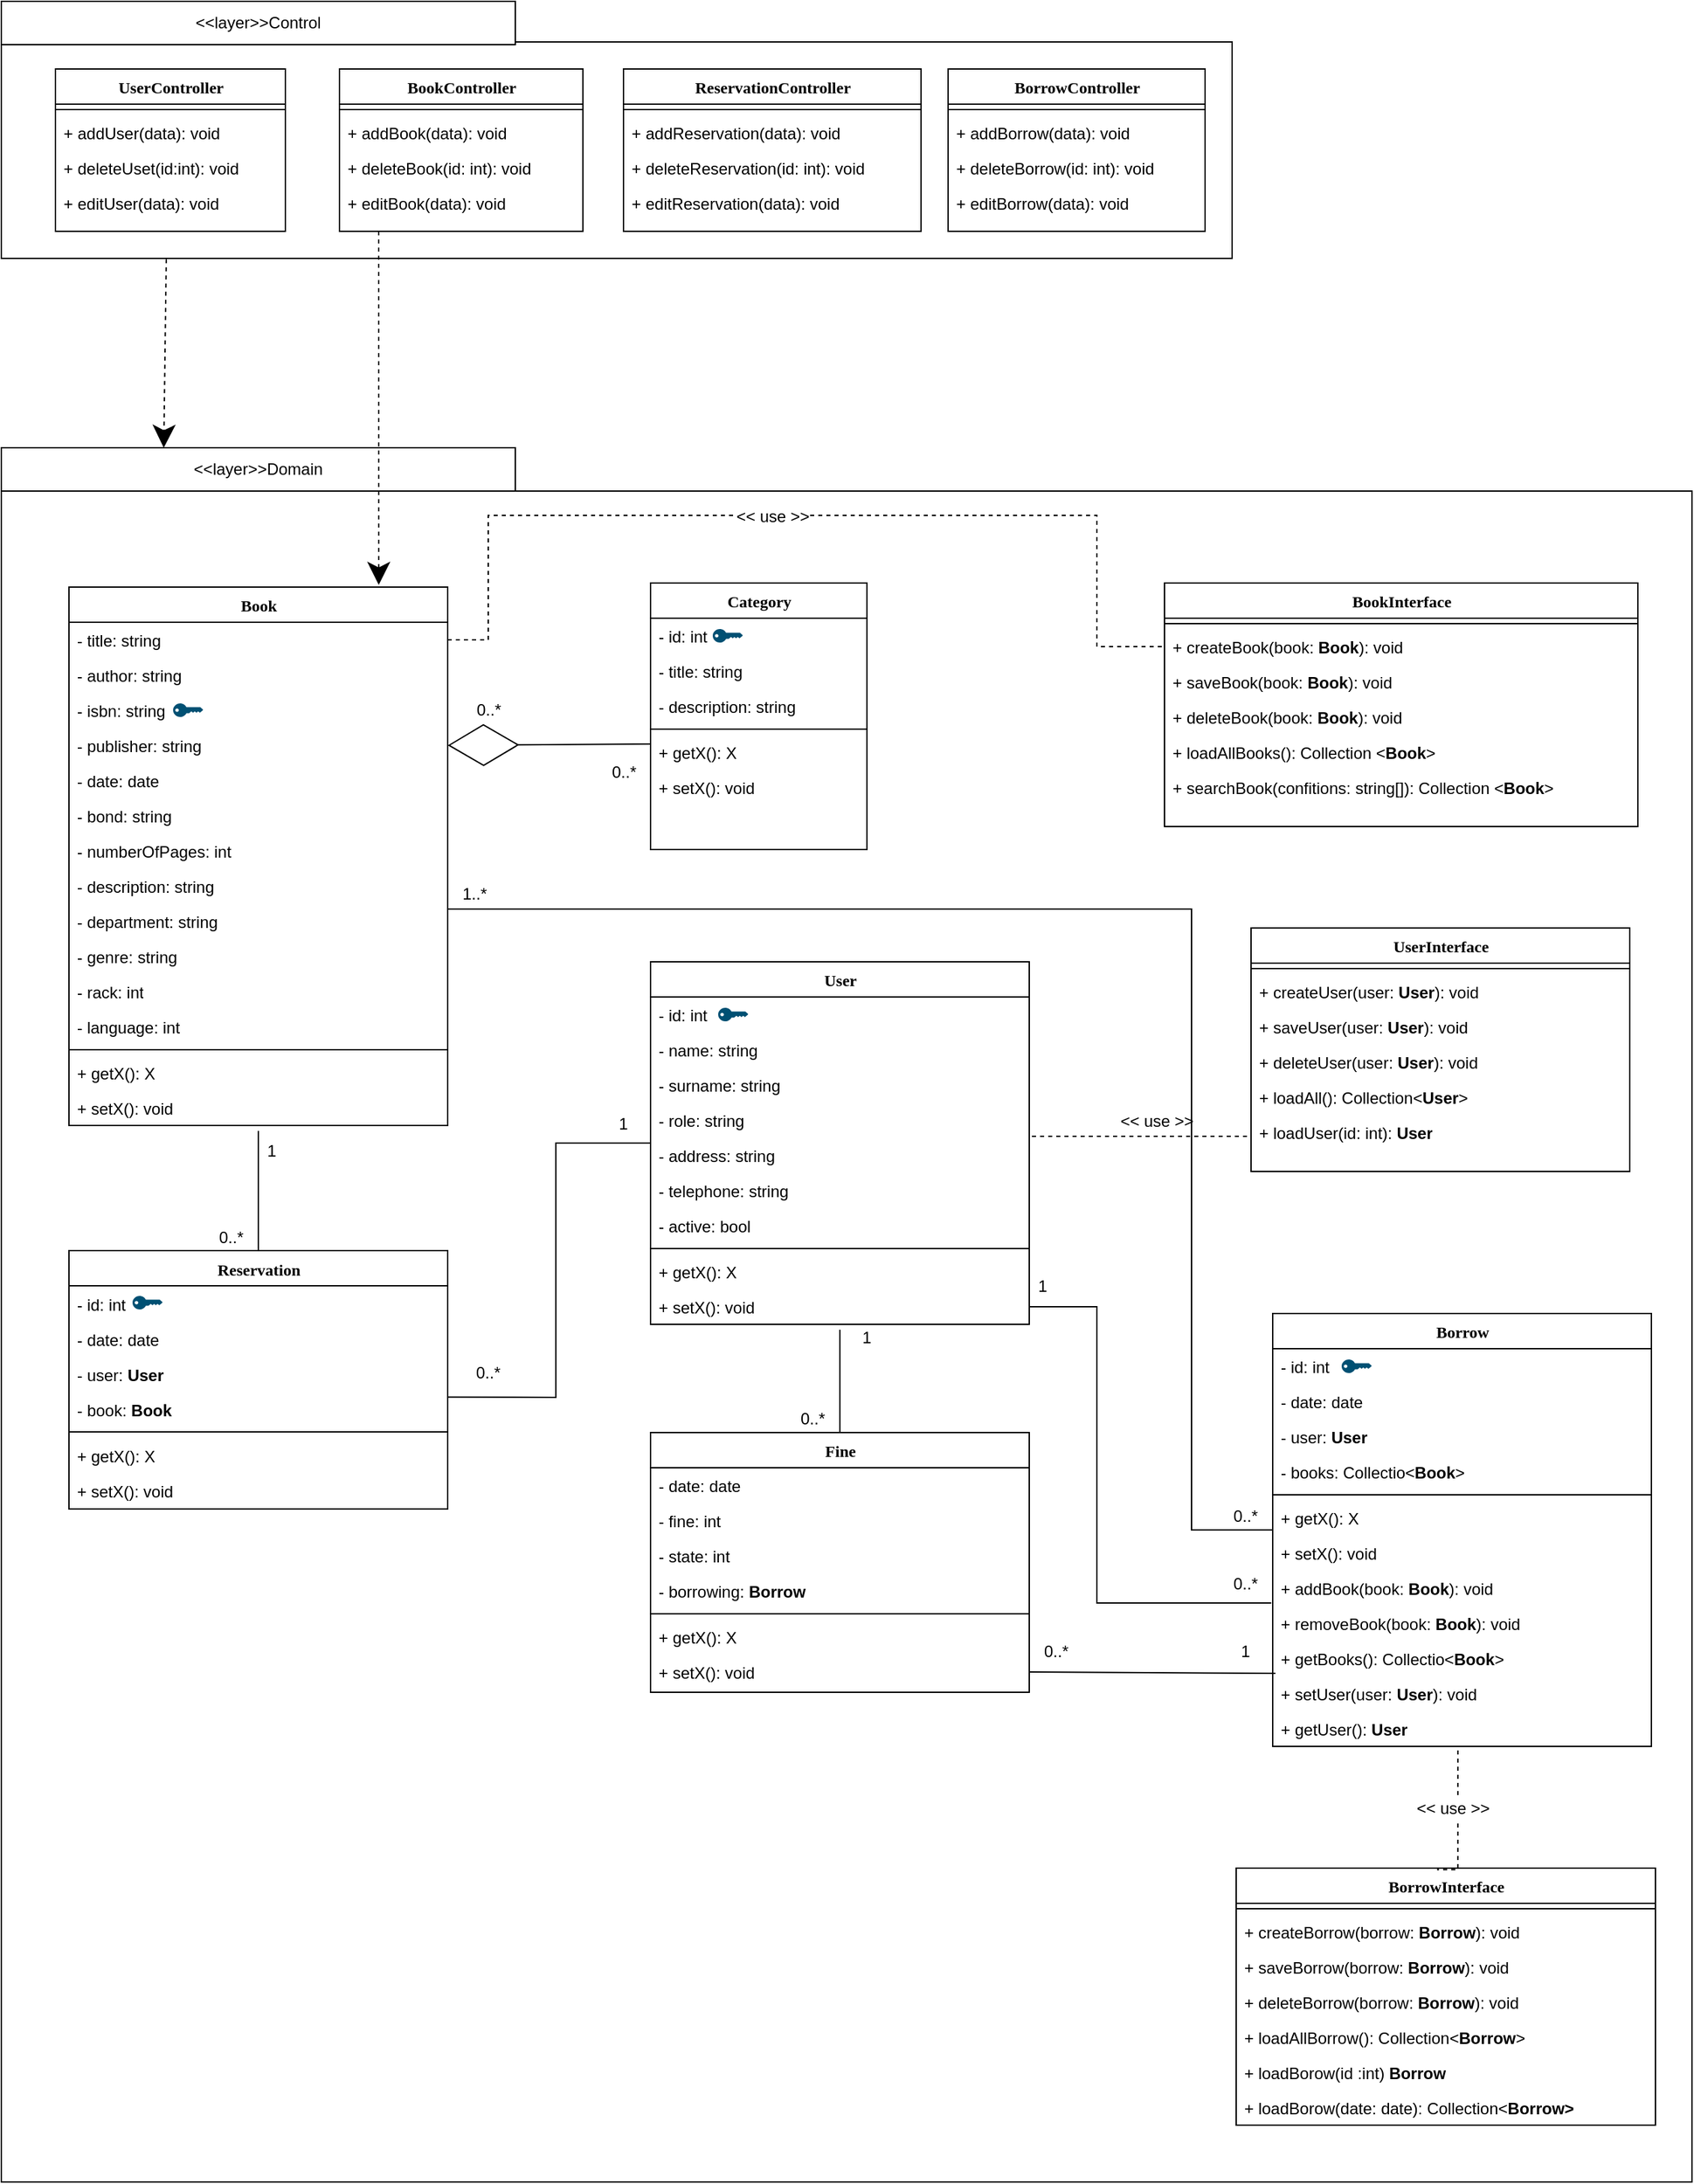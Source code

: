 <mxfile version="12.8.1" type="device"><diagram name="Page-1" id="9f46799a-70d6-7492-0946-bef42562c5a5"><mxGraphModel dx="2058" dy="1976" grid="1" gridSize="10" guides="1" tooltips="1" connect="1" arrows="0" fold="1" page="1" pageScale="1" pageWidth="1100" pageHeight="850" background="#ffffff" math="0" shadow="0"><root><mxCell id="0"/><mxCell id="1" parent="0"/><mxCell id="lK4ByHvCTEQCoTsNUrYw-185" value="" style="whiteSpace=wrap;html=1;aspect=fixed;" parent="1" vertex="1"><mxGeometry x="40" y="12" width="1250" height="1250" as="geometry"/></mxCell><mxCell id="lK4ByHvCTEQCoTsNUrYw-67" value="" style="edgeStyle=orthogonalEdgeStyle;rounded=0;orthogonalLoop=1;jettySize=auto;html=1;startArrow=none;startFill=0;startSize=25;sourcePerimeterSpacing=4;endArrow=none;endFill=0;endSize=50;strokeColor=#000000;strokeWidth=1;" parent="1" source="78961159f06e98e8-17" target="lK4ByHvCTEQCoTsNUrYw-48" edge="1"><mxGeometry relative="1" as="geometry"/></mxCell><mxCell id="lK4ByHvCTEQCoTsNUrYw-118" value="" style="edgeStyle=orthogonalEdgeStyle;rounded=0;orthogonalLoop=1;jettySize=auto;html=1;startArrow=none;startFill=0;startSize=25;sourcePerimeterSpacing=4;endArrow=none;endFill=0;endSize=50;strokeColor=#000000;strokeWidth=1;dashed=1;" parent="1" target="lK4ByHvCTEQCoTsNUrYw-99" edge="1"><mxGeometry relative="1" as="geometry"><mxPoint x="802" y="489" as="sourcePoint"/><Array as="points"><mxPoint x="920" y="489"/><mxPoint x="920" y="489"/></Array></mxGeometry></mxCell><mxCell id="lK4ByHvCTEQCoTsNUrYw-120" value="&amp;lt;&amp;lt; use &amp;gt;&amp;gt;" style="text;html=1;align=center;verticalAlign=middle;resizable=0;points=[];labelBackgroundColor=#ffffff;" parent="lK4ByHvCTEQCoTsNUrYw-118" vertex="1" connectable="0"><mxGeometry x="0.123" y="-1" relative="1" as="geometry"><mxPoint x="1" y="-12" as="offset"/></mxGeometry></mxCell><mxCell id="lK4ByHvCTEQCoTsNUrYw-140" value="" style="edgeStyle=orthogonalEdgeStyle;rounded=0;orthogonalLoop=1;jettySize=auto;html=1;startArrow=none;startFill=0;startSize=25;sourcePerimeterSpacing=4;endArrow=none;endFill=0;endSize=50;strokeColor=#000000;strokeWidth=1;exitX=1;exitY=0.5;exitDx=0;exitDy=0;" parent="1" source="lK4ByHvCTEQCoTsNUrYw-11" target="lK4ByHvCTEQCoTsNUrYw-121" edge="1"><mxGeometry relative="1" as="geometry"><Array as="points"><mxPoint x="370" y="321"/><mxPoint x="920" y="321"/><mxPoint x="920" y="780"/></Array></mxGeometry></mxCell><mxCell id="78961159f06e98e8-17" value="Book" style="swimlane;html=1;fontStyle=1;align=center;verticalAlign=top;childLayout=stackLayout;horizontal=1;startSize=26;horizontalStack=0;resizeParent=1;resizeLast=0;collapsible=1;marginBottom=0;swimlaneFillColor=#ffffff;rounded=0;shadow=0;comic=0;labelBackgroundColor=none;strokeWidth=1;fillColor=none;fontFamily=Verdana;fontSize=12" parent="1" vertex="1"><mxGeometry x="90" y="83" width="280" height="398" as="geometry"/></mxCell><mxCell id="78961159f06e98e8-21" value="- title: string" style="text;html=1;strokeColor=none;fillColor=none;align=left;verticalAlign=top;spacingLeft=4;spacingRight=4;whiteSpace=wrap;overflow=hidden;rotatable=0;points=[[0,0.5],[1,0.5]];portConstraint=eastwest;" parent="78961159f06e98e8-17" vertex="1"><mxGeometry y="26" width="280" height="26" as="geometry"/></mxCell><mxCell id="78961159f06e98e8-23" value="- author: string" style="text;html=1;strokeColor=none;fillColor=none;align=left;verticalAlign=top;spacingLeft=4;spacingRight=4;whiteSpace=wrap;overflow=hidden;rotatable=0;points=[[0,0.5],[1,0.5]];portConstraint=eastwest;" parent="78961159f06e98e8-17" vertex="1"><mxGeometry y="52" width="280" height="26" as="geometry"/></mxCell><mxCell id="78961159f06e98e8-26" value="- isbn: string" style="text;html=1;strokeColor=none;fillColor=none;align=left;verticalAlign=top;spacingLeft=4;spacingRight=4;whiteSpace=wrap;overflow=hidden;rotatable=0;points=[[0,0.5],[1,0.5]];portConstraint=eastwest;" parent="78961159f06e98e8-17" vertex="1"><mxGeometry y="78" width="280" height="26" as="geometry"/></mxCell><mxCell id="78961159f06e98e8-25" value="- publisher: string" style="text;html=1;strokeColor=none;fillColor=none;align=left;verticalAlign=top;spacingLeft=4;spacingRight=4;whiteSpace=wrap;overflow=hidden;rotatable=0;points=[[0,0.5],[1,0.5]];portConstraint=eastwest;" parent="78961159f06e98e8-17" vertex="1"><mxGeometry y="104" width="280" height="26" as="geometry"/></mxCell><mxCell id="78961159f06e98e8-24" value="- date: date" style="text;html=1;strokeColor=none;fillColor=none;align=left;verticalAlign=top;spacingLeft=4;spacingRight=4;whiteSpace=wrap;overflow=hidden;rotatable=0;points=[[0,0.5],[1,0.5]];portConstraint=eastwest;" parent="78961159f06e98e8-17" vertex="1"><mxGeometry y="130" width="280" height="26" as="geometry"/></mxCell><mxCell id="lK4ByHvCTEQCoTsNUrYw-11" value="- bond: string" style="text;html=1;strokeColor=none;fillColor=none;align=left;verticalAlign=top;spacingLeft=4;spacingRight=4;whiteSpace=wrap;overflow=hidden;rotatable=0;points=[[0,0.5],[1,0.5]];portConstraint=eastwest;" parent="78961159f06e98e8-17" vertex="1"><mxGeometry y="156" width="280" height="26" as="geometry"/></mxCell><mxCell id="lK4ByHvCTEQCoTsNUrYw-12" value="- numberOfPages: int" style="text;html=1;strokeColor=none;fillColor=none;align=left;verticalAlign=top;spacingLeft=4;spacingRight=4;whiteSpace=wrap;overflow=hidden;rotatable=0;points=[[0,0.5],[1,0.5]];portConstraint=eastwest;" parent="78961159f06e98e8-17" vertex="1"><mxGeometry y="182" width="280" height="26" as="geometry"/></mxCell><mxCell id="lK4ByHvCTEQCoTsNUrYw-13" value="-&lt;span lang=&quot;en&quot;&gt; description&lt;/span&gt;: string" style="text;html=1;strokeColor=none;fillColor=none;align=left;verticalAlign=top;spacingLeft=4;spacingRight=4;whiteSpace=wrap;overflow=hidden;rotatable=0;points=[[0,0.5],[1,0.5]];portConstraint=eastwest;" parent="78961159f06e98e8-17" vertex="1"><mxGeometry y="208" width="280" height="26" as="geometry"/></mxCell><mxCell id="lK4ByHvCTEQCoTsNUrYw-14" value="-&lt;span lang=&quot;en&quot;&gt; department&lt;/span&gt;: string" style="text;html=1;strokeColor=none;fillColor=none;align=left;verticalAlign=top;spacingLeft=4;spacingRight=4;whiteSpace=wrap;overflow=hidden;rotatable=0;points=[[0,0.5],[1,0.5]];portConstraint=eastwest;" parent="78961159f06e98e8-17" vertex="1"><mxGeometry y="234" width="280" height="26" as="geometry"/></mxCell><mxCell id="lK4ByHvCTEQCoTsNUrYw-15" value="-&lt;span lang=&quot;en&quot;&gt; genre&lt;/span&gt;: string" style="text;html=1;strokeColor=none;fillColor=none;align=left;verticalAlign=top;spacingLeft=4;spacingRight=4;whiteSpace=wrap;overflow=hidden;rotatable=0;points=[[0,0.5],[1,0.5]];portConstraint=eastwest;" parent="78961159f06e98e8-17" vertex="1"><mxGeometry y="260" width="280" height="26" as="geometry"/></mxCell><mxCell id="lK4ByHvCTEQCoTsNUrYw-16" value="-&lt;span lang=&quot;en&quot;&gt; rack&lt;/span&gt;: int" style="text;html=1;strokeColor=none;fillColor=none;align=left;verticalAlign=top;spacingLeft=4;spacingRight=4;whiteSpace=wrap;overflow=hidden;rotatable=0;points=[[0,0.5],[1,0.5]];portConstraint=eastwest;" parent="78961159f06e98e8-17" vertex="1"><mxGeometry y="286" width="280" height="26" as="geometry"/></mxCell><mxCell id="lK4ByHvCTEQCoTsNUrYw-17" value="-&lt;span lang=&quot;en&quot;&gt; language&lt;/span&gt;: int" style="text;html=1;strokeColor=none;fillColor=none;align=left;verticalAlign=top;spacingLeft=4;spacingRight=4;whiteSpace=wrap;overflow=hidden;rotatable=0;points=[[0,0.5],[1,0.5]];portConstraint=eastwest;" parent="78961159f06e98e8-17" vertex="1"><mxGeometry y="312" width="280" height="26" as="geometry"/></mxCell><mxCell id="78961159f06e98e8-19" value="" style="line;html=1;strokeWidth=1;fillColor=none;align=left;verticalAlign=middle;spacingTop=-1;spacingLeft=3;spacingRight=3;rotatable=0;labelPosition=right;points=[];portConstraint=eastwest;" parent="78961159f06e98e8-17" vertex="1"><mxGeometry y="338" width="280" height="8" as="geometry"/></mxCell><mxCell id="78961159f06e98e8-27" value="+ getX(): X" style="text;html=1;strokeColor=none;fillColor=none;align=left;verticalAlign=top;spacingLeft=4;spacingRight=4;whiteSpace=wrap;overflow=hidden;rotatable=0;points=[[0,0.5],[1,0.5]];portConstraint=eastwest;" parent="78961159f06e98e8-17" vertex="1"><mxGeometry y="346" width="280" height="26" as="geometry"/></mxCell><mxCell id="78961159f06e98e8-20" value="+ setX(): void" style="text;html=1;strokeColor=none;fillColor=none;align=left;verticalAlign=top;spacingLeft=4;spacingRight=4;whiteSpace=wrap;overflow=hidden;rotatable=0;points=[[0,0.5],[1,0.5]];portConstraint=eastwest;" parent="78961159f06e98e8-17" vertex="1"><mxGeometry y="372" width="280" height="26" as="geometry"/></mxCell><mxCell id="lK4ByHvCTEQCoTsNUrYw-121" value="Borrow" style="swimlane;html=1;fontStyle=1;align=center;verticalAlign=top;childLayout=stackLayout;horizontal=1;startSize=26;horizontalStack=0;resizeParent=1;resizeLast=0;collapsible=1;marginBottom=0;swimlaneFillColor=#ffffff;rounded=0;shadow=0;comic=0;labelBackgroundColor=none;strokeWidth=1;fillColor=none;fontFamily=Verdana;fontSize=12" parent="1" vertex="1"><mxGeometry x="980" y="620" width="280" height="320" as="geometry"/></mxCell><mxCell id="lK4ByHvCTEQCoTsNUrYw-122" value="- id: int" style="text;html=1;strokeColor=none;fillColor=none;align=left;verticalAlign=top;spacingLeft=4;spacingRight=4;whiteSpace=wrap;overflow=hidden;rotatable=0;points=[[0,0.5],[1,0.5]];portConstraint=eastwest;" parent="lK4ByHvCTEQCoTsNUrYw-121" vertex="1"><mxGeometry y="26" width="280" height="26" as="geometry"/></mxCell><mxCell id="lK4ByHvCTEQCoTsNUrYw-123" value="- date: date" style="text;html=1;strokeColor=none;fillColor=none;align=left;verticalAlign=top;spacingLeft=4;spacingRight=4;whiteSpace=wrap;overflow=hidden;rotatable=0;points=[[0,0.5],[1,0.5]];portConstraint=eastwest;" parent="lK4ByHvCTEQCoTsNUrYw-121" vertex="1"><mxGeometry y="52" width="280" height="26" as="geometry"/></mxCell><mxCell id="lK4ByHvCTEQCoTsNUrYw-124" value="- user: &lt;b&gt;User&lt;/b&gt;" style="text;html=1;strokeColor=none;fillColor=none;align=left;verticalAlign=top;spacingLeft=4;spacingRight=4;whiteSpace=wrap;overflow=hidden;rotatable=0;points=[[0,0.5],[1,0.5]];portConstraint=eastwest;" parent="lK4ByHvCTEQCoTsNUrYw-121" vertex="1"><mxGeometry y="78" width="280" height="26" as="geometry"/></mxCell><mxCell id="lK4ByHvCTEQCoTsNUrYw-126" value="- books: Collectio&amp;lt;&lt;b&gt;Book&lt;/b&gt;&amp;gt;" style="text;html=1;strokeColor=none;fillColor=none;align=left;verticalAlign=top;spacingLeft=4;spacingRight=4;whiteSpace=wrap;overflow=hidden;rotatable=0;points=[[0,0.5],[1,0.5]];portConstraint=eastwest;" parent="lK4ByHvCTEQCoTsNUrYw-121" vertex="1"><mxGeometry y="104" width="280" height="26" as="geometry"/></mxCell><mxCell id="lK4ByHvCTEQCoTsNUrYw-135" value="" style="line;html=1;strokeWidth=1;fillColor=none;align=left;verticalAlign=middle;spacingTop=-1;spacingLeft=3;spacingRight=3;rotatable=0;labelPosition=right;points=[];portConstraint=eastwest;" parent="lK4ByHvCTEQCoTsNUrYw-121" vertex="1"><mxGeometry y="130" width="280" height="8" as="geometry"/></mxCell><mxCell id="lK4ByHvCTEQCoTsNUrYw-136" value="+ getX(): X" style="text;html=1;strokeColor=none;fillColor=none;align=left;verticalAlign=top;spacingLeft=4;spacingRight=4;whiteSpace=wrap;overflow=hidden;rotatable=0;points=[[0,0.5],[1,0.5]];portConstraint=eastwest;" parent="lK4ByHvCTEQCoTsNUrYw-121" vertex="1"><mxGeometry y="138" width="280" height="26" as="geometry"/></mxCell><mxCell id="lK4ByHvCTEQCoTsNUrYw-137" value="+ setX(): void" style="text;html=1;strokeColor=none;fillColor=none;align=left;verticalAlign=top;spacingLeft=4;spacingRight=4;whiteSpace=wrap;overflow=hidden;rotatable=0;points=[[0,0.5],[1,0.5]];portConstraint=eastwest;" parent="lK4ByHvCTEQCoTsNUrYw-121" vertex="1"><mxGeometry y="164" width="280" height="26" as="geometry"/></mxCell><mxCell id="lK4ByHvCTEQCoTsNUrYw-138" value="+ addBook(book: &lt;b&gt;Book&lt;/b&gt;): void" style="text;html=1;strokeColor=none;fillColor=none;align=left;verticalAlign=top;spacingLeft=4;spacingRight=4;whiteSpace=wrap;overflow=hidden;rotatable=0;points=[[0,0.5],[1,0.5]];portConstraint=eastwest;" parent="lK4ByHvCTEQCoTsNUrYw-121" vertex="1"><mxGeometry y="190" width="280" height="26" as="geometry"/></mxCell><mxCell id="lK4ByHvCTEQCoTsNUrYw-144" value="+ removeBook(book: &lt;b&gt;Book&lt;/b&gt;): void" style="text;html=1;strokeColor=none;fillColor=none;align=left;verticalAlign=top;spacingLeft=4;spacingRight=4;whiteSpace=wrap;overflow=hidden;rotatable=0;points=[[0,0.5],[1,0.5]];portConstraint=eastwest;" parent="lK4ByHvCTEQCoTsNUrYw-121" vertex="1"><mxGeometry y="216" width="280" height="26" as="geometry"/></mxCell><mxCell id="lK4ByHvCTEQCoTsNUrYw-145" value="+ getBooks(): Collectio&amp;lt;&lt;b&gt;Book&lt;/b&gt;&amp;gt;" style="text;html=1;strokeColor=none;fillColor=none;align=left;verticalAlign=top;spacingLeft=4;spacingRight=4;whiteSpace=wrap;overflow=hidden;rotatable=0;points=[[0,0.5],[1,0.5]];portConstraint=eastwest;" parent="lK4ByHvCTEQCoTsNUrYw-121" vertex="1"><mxGeometry y="242" width="280" height="26" as="geometry"/></mxCell><mxCell id="lK4ByHvCTEQCoTsNUrYw-146" value="+ setUser(user: &lt;b&gt;User&lt;/b&gt;): void" style="text;html=1;strokeColor=none;fillColor=none;align=left;verticalAlign=top;spacingLeft=4;spacingRight=4;whiteSpace=wrap;overflow=hidden;rotatable=0;points=[[0,0.5],[1,0.5]];portConstraint=eastwest;" parent="lK4ByHvCTEQCoTsNUrYw-121" vertex="1"><mxGeometry y="268" width="280" height="26" as="geometry"/></mxCell><mxCell id="lK4ByHvCTEQCoTsNUrYw-149" value="+ getUser(): &lt;b&gt;User&lt;/b&gt;" style="text;html=1;strokeColor=none;fillColor=none;align=left;verticalAlign=top;spacingLeft=4;spacingRight=4;whiteSpace=wrap;overflow=hidden;rotatable=0;points=[[0,0.5],[1,0.5]];portConstraint=eastwest;" parent="lK4ByHvCTEQCoTsNUrYw-121" vertex="1"><mxGeometry y="294" width="280" height="26" as="geometry"/></mxCell><mxCell id="lK4ByHvCTEQCoTsNUrYw-99" value="UserInterface" style="swimlane;html=1;fontStyle=1;align=center;verticalAlign=top;childLayout=stackLayout;horizontal=1;startSize=26;horizontalStack=0;resizeParent=1;resizeLast=0;collapsible=1;marginBottom=0;swimlaneFillColor=#ffffff;rounded=0;shadow=0;comic=0;labelBackgroundColor=none;strokeWidth=1;fillColor=none;fontFamily=Verdana;fontSize=12" parent="1" vertex="1"><mxGeometry x="964" y="335" width="280" height="180" as="geometry"/></mxCell><mxCell id="lK4ByHvCTEQCoTsNUrYw-113" value="" style="line;html=1;strokeWidth=1;fillColor=none;align=left;verticalAlign=middle;spacingTop=-1;spacingLeft=3;spacingRight=3;rotatable=0;labelPosition=right;points=[];portConstraint=eastwest;" parent="lK4ByHvCTEQCoTsNUrYw-99" vertex="1"><mxGeometry y="26" width="280" height="8" as="geometry"/></mxCell><mxCell id="lK4ByHvCTEQCoTsNUrYw-114" value="+ createUser(user: &lt;b&gt;User&lt;/b&gt;): void" style="text;html=1;strokeColor=none;fillColor=none;align=left;verticalAlign=top;spacingLeft=4;spacingRight=4;whiteSpace=wrap;overflow=hidden;rotatable=0;points=[[0,0.5],[1,0.5]];portConstraint=eastwest;" parent="lK4ByHvCTEQCoTsNUrYw-99" vertex="1"><mxGeometry y="34" width="280" height="26" as="geometry"/></mxCell><mxCell id="lK4ByHvCTEQCoTsNUrYw-115" value="+ saveUser(user: &lt;b&gt;User&lt;/b&gt;): void" style="text;html=1;strokeColor=none;fillColor=none;align=left;verticalAlign=top;spacingLeft=4;spacingRight=4;whiteSpace=wrap;overflow=hidden;rotatable=0;points=[[0,0.5],[1,0.5]];portConstraint=eastwest;" parent="lK4ByHvCTEQCoTsNUrYw-99" vertex="1"><mxGeometry y="60" width="280" height="26" as="geometry"/></mxCell><mxCell id="lK4ByHvCTEQCoTsNUrYw-116" value="+ deleteUser(user: &lt;b&gt;User&lt;/b&gt;): void" style="text;html=1;strokeColor=none;fillColor=none;align=left;verticalAlign=top;spacingLeft=4;spacingRight=4;whiteSpace=wrap;overflow=hidden;rotatable=0;points=[[0,0.5],[1,0.5]];portConstraint=eastwest;" parent="lK4ByHvCTEQCoTsNUrYw-99" vertex="1"><mxGeometry y="86" width="280" height="26" as="geometry"/></mxCell><mxCell id="lK4ByHvCTEQCoTsNUrYw-117" value="+ loadAll(): Collection&amp;lt;&lt;b&gt;User&lt;/b&gt;&amp;gt;" style="text;html=1;strokeColor=none;fillColor=none;align=left;verticalAlign=top;spacingLeft=4;spacingRight=4;whiteSpace=wrap;overflow=hidden;rotatable=0;points=[[0,0.5],[1,0.5]];portConstraint=eastwest;" parent="lK4ByHvCTEQCoTsNUrYw-99" vertex="1"><mxGeometry y="112" width="280" height="26" as="geometry"/></mxCell><mxCell id="lK4ByHvCTEQCoTsNUrYw-112" value="+ loadUser(id: int): &lt;b&gt;User&lt;/b&gt;" style="text;html=1;strokeColor=none;fillColor=none;align=left;verticalAlign=top;spacingLeft=4;spacingRight=4;whiteSpace=wrap;overflow=hidden;rotatable=0;points=[[0,0.5],[1,0.5]];portConstraint=eastwest;" parent="lK4ByHvCTEQCoTsNUrYw-99" vertex="1"><mxGeometry y="138" width="280" height="26" as="geometry"/></mxCell><mxCell id="lK4ByHvCTEQCoTsNUrYw-78" value="" style="edgeStyle=orthogonalEdgeStyle;rounded=0;orthogonalLoop=1;jettySize=auto;html=1;startArrow=none;startFill=0;startSize=25;sourcePerimeterSpacing=4;endArrow=none;endFill=0;endSize=50;strokeColor=#000000;strokeWidth=1;" parent="1" source="lK4ByHvCTEQCoTsNUrYw-51" target="lK4ByHvCTEQCoTsNUrYw-70" edge="1"><mxGeometry relative="1" as="geometry"><Array as="points"><mxPoint x="450" y="682"/><mxPoint x="450" y="494"/></Array><mxPoint x="374" y="735" as="sourcePoint"/></mxGeometry></mxCell><mxCell id="lK4ByHvCTEQCoTsNUrYw-48" value="Reservation" style="swimlane;html=1;fontStyle=1;align=center;verticalAlign=top;childLayout=stackLayout;horizontal=1;startSize=26;horizontalStack=0;resizeParent=1;resizeLast=0;collapsible=1;marginBottom=0;swimlaneFillColor=#ffffff;rounded=0;shadow=0;comic=0;labelBackgroundColor=none;strokeWidth=1;fillColor=none;fontFamily=Verdana;fontSize=12" parent="1" vertex="1"><mxGeometry x="90" y="573.5" width="280" height="191" as="geometry"/></mxCell><mxCell id="lK4ByHvCTEQCoTsNUrYw-49" value="- id: int" style="text;html=1;strokeColor=none;fillColor=none;align=left;verticalAlign=top;spacingLeft=4;spacingRight=4;whiteSpace=wrap;overflow=hidden;rotatable=0;points=[[0,0.5],[1,0.5]];portConstraint=eastwest;" parent="lK4ByHvCTEQCoTsNUrYw-48" vertex="1"><mxGeometry y="26" width="280" height="26" as="geometry"/></mxCell><mxCell id="lK4ByHvCTEQCoTsNUrYw-50" value="- date: date" style="text;html=1;strokeColor=none;fillColor=none;align=left;verticalAlign=top;spacingLeft=4;spacingRight=4;whiteSpace=wrap;overflow=hidden;rotatable=0;points=[[0,0.5],[1,0.5]];portConstraint=eastwest;" parent="lK4ByHvCTEQCoTsNUrYw-48" vertex="1"><mxGeometry y="52" width="280" height="26" as="geometry"/></mxCell><mxCell id="lK4ByHvCTEQCoTsNUrYw-51" value="- user: &lt;b&gt;User&lt;/b&gt;" style="text;html=1;strokeColor=none;fillColor=none;align=left;verticalAlign=top;spacingLeft=4;spacingRight=4;whiteSpace=wrap;overflow=hidden;rotatable=0;points=[[0,0.5],[1,0.5]];portConstraint=eastwest;" parent="lK4ByHvCTEQCoTsNUrYw-48" vertex="1"><mxGeometry y="78" width="280" height="26" as="geometry"/></mxCell><mxCell id="lK4ByHvCTEQCoTsNUrYw-52" value="- book: &lt;b&gt;Book&lt;/b&gt;" style="text;html=1;strokeColor=none;fillColor=none;align=left;verticalAlign=top;spacingLeft=4;spacingRight=4;whiteSpace=wrap;overflow=hidden;rotatable=0;points=[[0,0.5],[1,0.5]];portConstraint=eastwest;" parent="lK4ByHvCTEQCoTsNUrYw-48" vertex="1"><mxGeometry y="104" width="280" height="26" as="geometry"/></mxCell><mxCell id="lK4ByHvCTEQCoTsNUrYw-62" value="" style="line;html=1;strokeWidth=1;fillColor=none;align=left;verticalAlign=middle;spacingTop=-1;spacingLeft=3;spacingRight=3;rotatable=0;labelPosition=right;points=[];portConstraint=eastwest;" parent="lK4ByHvCTEQCoTsNUrYw-48" vertex="1"><mxGeometry y="130" width="280" height="8" as="geometry"/></mxCell><mxCell id="lK4ByHvCTEQCoTsNUrYw-63" value="+ getX(): X" style="text;html=1;strokeColor=none;fillColor=none;align=left;verticalAlign=top;spacingLeft=4;spacingRight=4;whiteSpace=wrap;overflow=hidden;rotatable=0;points=[[0,0.5],[1,0.5]];portConstraint=eastwest;" parent="lK4ByHvCTEQCoTsNUrYw-48" vertex="1"><mxGeometry y="138" width="280" height="26" as="geometry"/></mxCell><mxCell id="lK4ByHvCTEQCoTsNUrYw-64" value="+ setX(): void" style="text;html=1;strokeColor=none;fillColor=none;align=left;verticalAlign=top;spacingLeft=4;spacingRight=4;whiteSpace=wrap;overflow=hidden;rotatable=0;points=[[0,0.5],[1,0.5]];portConstraint=eastwest;" parent="lK4ByHvCTEQCoTsNUrYw-48" vertex="1"><mxGeometry y="164" width="280" height="26" as="geometry"/></mxCell><mxCell id="lK4ByHvCTEQCoTsNUrYw-95" value="" style="edgeStyle=orthogonalEdgeStyle;rounded=0;orthogonalLoop=1;jettySize=auto;html=1;startArrow=none;startFill=0;startSize=25;sourcePerimeterSpacing=4;endArrow=none;endFill=0;endSize=50;strokeColor=#000000;strokeWidth=1;" parent="1" source="lK4ByHvCTEQCoTsNUrYw-70" target="lK4ByHvCTEQCoTsNUrYw-84" edge="1"><mxGeometry relative="1" as="geometry"/></mxCell><mxCell id="lK4ByHvCTEQCoTsNUrYw-70" value="User" style="swimlane;html=1;fontStyle=1;align=center;verticalAlign=top;childLayout=stackLayout;horizontal=1;startSize=26;horizontalStack=0;resizeParent=1;resizeLast=0;collapsible=1;marginBottom=0;swimlaneFillColor=#ffffff;rounded=0;shadow=0;comic=0;labelBackgroundColor=none;strokeWidth=1;fillColor=none;fontFamily=Verdana;fontSize=12" parent="1" vertex="1"><mxGeometry x="520" y="360" width="280" height="268" as="geometry"/></mxCell><mxCell id="lK4ByHvCTEQCoTsNUrYw-71" value="- id: int" style="text;html=1;strokeColor=none;fillColor=none;align=left;verticalAlign=top;spacingLeft=4;spacingRight=4;whiteSpace=wrap;overflow=hidden;rotatable=0;points=[[0,0.5],[1,0.5]];portConstraint=eastwest;" parent="lK4ByHvCTEQCoTsNUrYw-70" vertex="1"><mxGeometry y="26" width="280" height="26" as="geometry"/></mxCell><mxCell id="lK4ByHvCTEQCoTsNUrYw-72" value="- name: string" style="text;html=1;strokeColor=none;fillColor=none;align=left;verticalAlign=top;spacingLeft=4;spacingRight=4;whiteSpace=wrap;overflow=hidden;rotatable=0;points=[[0,0.5],[1,0.5]];portConstraint=eastwest;" parent="lK4ByHvCTEQCoTsNUrYw-70" vertex="1"><mxGeometry y="52" width="280" height="26" as="geometry"/></mxCell><mxCell id="lK4ByHvCTEQCoTsNUrYw-73" value="- surname: string" style="text;html=1;strokeColor=none;fillColor=none;align=left;verticalAlign=top;spacingLeft=4;spacingRight=4;whiteSpace=wrap;overflow=hidden;rotatable=0;points=[[0,0.5],[1,0.5]];portConstraint=eastwest;" parent="lK4ByHvCTEQCoTsNUrYw-70" vertex="1"><mxGeometry y="78" width="280" height="26" as="geometry"/></mxCell><mxCell id="lK4ByHvCTEQCoTsNUrYw-74" value="- role: string" style="text;html=1;strokeColor=none;fillColor=none;align=left;verticalAlign=top;spacingLeft=4;spacingRight=4;whiteSpace=wrap;overflow=hidden;rotatable=0;points=[[0,0.5],[1,0.5]];portConstraint=eastwest;" parent="lK4ByHvCTEQCoTsNUrYw-70" vertex="1"><mxGeometry y="104" width="280" height="26" as="geometry"/></mxCell><mxCell id="lK4ByHvCTEQCoTsNUrYw-79" value="- address: string" style="text;html=1;strokeColor=none;fillColor=none;align=left;verticalAlign=top;spacingLeft=4;spacingRight=4;whiteSpace=wrap;overflow=hidden;rotatable=0;points=[[0,0.5],[1,0.5]];portConstraint=eastwest;" parent="lK4ByHvCTEQCoTsNUrYw-70" vertex="1"><mxGeometry y="130" width="280" height="26" as="geometry"/></mxCell><mxCell id="lK4ByHvCTEQCoTsNUrYw-80" value="- telephone: string" style="text;html=1;strokeColor=none;fillColor=none;align=left;verticalAlign=top;spacingLeft=4;spacingRight=4;whiteSpace=wrap;overflow=hidden;rotatable=0;points=[[0,0.5],[1,0.5]];portConstraint=eastwest;" parent="lK4ByHvCTEQCoTsNUrYw-70" vertex="1"><mxGeometry y="156" width="280" height="26" as="geometry"/></mxCell><mxCell id="lK4ByHvCTEQCoTsNUrYw-81" value="- active: bool" style="text;html=1;strokeColor=none;fillColor=none;align=left;verticalAlign=top;spacingLeft=4;spacingRight=4;whiteSpace=wrap;overflow=hidden;rotatable=0;points=[[0,0.5],[1,0.5]];portConstraint=eastwest;" parent="lK4ByHvCTEQCoTsNUrYw-70" vertex="1"><mxGeometry y="182" width="280" height="26" as="geometry"/></mxCell><mxCell id="lK4ByHvCTEQCoTsNUrYw-75" value="" style="line;html=1;strokeWidth=1;fillColor=none;align=left;verticalAlign=middle;spacingTop=-1;spacingLeft=3;spacingRight=3;rotatable=0;labelPosition=right;points=[];portConstraint=eastwest;" parent="lK4ByHvCTEQCoTsNUrYw-70" vertex="1"><mxGeometry y="208" width="280" height="8" as="geometry"/></mxCell><mxCell id="lK4ByHvCTEQCoTsNUrYw-76" value="+ getX(): X" style="text;html=1;strokeColor=none;fillColor=none;align=left;verticalAlign=top;spacingLeft=4;spacingRight=4;whiteSpace=wrap;overflow=hidden;rotatable=0;points=[[0,0.5],[1,0.5]];portConstraint=eastwest;" parent="lK4ByHvCTEQCoTsNUrYw-70" vertex="1"><mxGeometry y="216" width="280" height="26" as="geometry"/></mxCell><mxCell id="lK4ByHvCTEQCoTsNUrYw-77" value="+ setX(): void" style="text;html=1;strokeColor=none;fillColor=none;align=left;verticalAlign=top;spacingLeft=4;spacingRight=4;whiteSpace=wrap;overflow=hidden;rotatable=0;points=[[0,0.5],[1,0.5]];portConstraint=eastwest;" parent="lK4ByHvCTEQCoTsNUrYw-70" vertex="1"><mxGeometry y="242" width="280" height="26" as="geometry"/></mxCell><mxCell id="lK4ByHvCTEQCoTsNUrYw-84" value="Fine" style="swimlane;html=1;fontStyle=1;align=center;verticalAlign=top;childLayout=stackLayout;horizontal=1;startSize=26;horizontalStack=0;resizeParent=1;resizeLast=0;collapsible=1;marginBottom=0;swimlaneFillColor=#ffffff;rounded=0;shadow=0;comic=0;labelBackgroundColor=none;strokeWidth=1;fillColor=none;fontFamily=Verdana;fontSize=12" parent="1" vertex="1"><mxGeometry x="520" y="708" width="280" height="192" as="geometry"/></mxCell><mxCell id="lK4ByHvCTEQCoTsNUrYw-85" value="- date: date" style="text;html=1;strokeColor=none;fillColor=none;align=left;verticalAlign=top;spacingLeft=4;spacingRight=4;whiteSpace=wrap;overflow=hidden;rotatable=0;points=[[0,0.5],[1,0.5]];portConstraint=eastwest;" parent="lK4ByHvCTEQCoTsNUrYw-84" vertex="1"><mxGeometry y="26" width="280" height="26" as="geometry"/></mxCell><mxCell id="lK4ByHvCTEQCoTsNUrYw-86" value="- fine: int" style="text;html=1;strokeColor=none;fillColor=none;align=left;verticalAlign=top;spacingLeft=4;spacingRight=4;whiteSpace=wrap;overflow=hidden;rotatable=0;points=[[0,0.5],[1,0.5]];portConstraint=eastwest;" parent="lK4ByHvCTEQCoTsNUrYw-84" vertex="1"><mxGeometry y="52" width="280" height="26" as="geometry"/></mxCell><mxCell id="lK4ByHvCTEQCoTsNUrYw-87" value="- state: int" style="text;html=1;strokeColor=none;fillColor=none;align=left;verticalAlign=top;spacingLeft=4;spacingRight=4;whiteSpace=wrap;overflow=hidden;rotatable=0;points=[[0,0.5],[1,0.5]];portConstraint=eastwest;" parent="lK4ByHvCTEQCoTsNUrYw-84" vertex="1"><mxGeometry y="78" width="280" height="26" as="geometry"/></mxCell><mxCell id="lK4ByHvCTEQCoTsNUrYw-88" value="- borrowing: &lt;b&gt;Borrow&lt;/b&gt;" style="text;html=1;strokeColor=none;fillColor=none;align=left;verticalAlign=top;spacingLeft=4;spacingRight=4;whiteSpace=wrap;overflow=hidden;rotatable=0;points=[[0,0.5],[1,0.5]];portConstraint=eastwest;" parent="lK4ByHvCTEQCoTsNUrYw-84" vertex="1"><mxGeometry y="104" width="280" height="26" as="geometry"/></mxCell><mxCell id="lK4ByHvCTEQCoTsNUrYw-92" value="" style="line;html=1;strokeWidth=1;fillColor=none;align=left;verticalAlign=middle;spacingTop=-1;spacingLeft=3;spacingRight=3;rotatable=0;labelPosition=right;points=[];portConstraint=eastwest;" parent="lK4ByHvCTEQCoTsNUrYw-84" vertex="1"><mxGeometry y="130" width="280" height="8" as="geometry"/></mxCell><mxCell id="lK4ByHvCTEQCoTsNUrYw-93" value="+ getX(): X" style="text;html=1;strokeColor=none;fillColor=none;align=left;verticalAlign=top;spacingLeft=4;spacingRight=4;whiteSpace=wrap;overflow=hidden;rotatable=0;points=[[0,0.5],[1,0.5]];portConstraint=eastwest;" parent="lK4ByHvCTEQCoTsNUrYw-84" vertex="1"><mxGeometry y="138" width="280" height="26" as="geometry"/></mxCell><mxCell id="lK4ByHvCTEQCoTsNUrYw-94" value="+ setX(): void" style="text;html=1;strokeColor=none;fillColor=none;align=left;verticalAlign=top;spacingLeft=4;spacingRight=4;whiteSpace=wrap;overflow=hidden;rotatable=0;points=[[0,0.5],[1,0.5]];portConstraint=eastwest;" parent="lK4ByHvCTEQCoTsNUrYw-84" vertex="1"><mxGeometry y="164" width="280" height="26" as="geometry"/></mxCell><mxCell id="78961159f06e98e8-122" style="edgeStyle=elbowEdgeStyle;html=1;labelBackgroundColor=none;startFill=0;startSize=8;endArrow=open;endFill=0;endSize=16;fontFamily=Verdana;fontSize=12;elbow=vertical;dashed=1;" parent="1" target="78961159f06e98e8-43" edge="1"><mxGeometry relative="1" as="geometry"><mxPoint x="590" y="182" as="sourcePoint"/></mxGeometry></mxCell><mxCell id="78961159f06e98e8-43" value="Category" style="swimlane;html=1;fontStyle=1;align=center;verticalAlign=top;childLayout=stackLayout;horizontal=1;startSize=26;horizontalStack=0;resizeParent=1;resizeLast=0;collapsible=1;marginBottom=0;swimlaneFillColor=#ffffff;rounded=0;shadow=0;comic=0;labelBackgroundColor=none;strokeWidth=1;fillColor=none;fontFamily=Verdana;fontSize=12" parent="1" vertex="1"><mxGeometry x="520" y="80" width="160" height="197" as="geometry"/></mxCell><mxCell id="78961159f06e98e8-44" value="- id: int" style="text;html=1;strokeColor=none;fillColor=none;align=left;verticalAlign=top;spacingLeft=4;spacingRight=4;whiteSpace=wrap;overflow=hidden;rotatable=0;points=[[0,0.5],[1,0.5]];portConstraint=eastwest;" parent="78961159f06e98e8-43" vertex="1"><mxGeometry y="26" width="160" height="26" as="geometry"/></mxCell><mxCell id="78961159f06e98e8-45" value="- title: string" style="text;html=1;strokeColor=none;fillColor=none;align=left;verticalAlign=top;spacingLeft=4;spacingRight=4;whiteSpace=wrap;overflow=hidden;rotatable=0;points=[[0,0.5],[1,0.5]];portConstraint=eastwest;" parent="78961159f06e98e8-43" vertex="1"><mxGeometry y="52" width="160" height="26" as="geometry"/></mxCell><mxCell id="78961159f06e98e8-49" value="- description: string" style="text;html=1;strokeColor=none;fillColor=none;align=left;verticalAlign=top;spacingLeft=4;spacingRight=4;whiteSpace=wrap;overflow=hidden;rotatable=0;points=[[0,0.5],[1,0.5]];portConstraint=eastwest;" parent="78961159f06e98e8-43" vertex="1"><mxGeometry y="78" width="160" height="26" as="geometry"/></mxCell><mxCell id="78961159f06e98e8-51" value="" style="line;html=1;strokeWidth=1;fillColor=none;align=left;verticalAlign=middle;spacingTop=-1;spacingLeft=3;spacingRight=3;rotatable=0;labelPosition=right;points=[];portConstraint=eastwest;" parent="78961159f06e98e8-43" vertex="1"><mxGeometry y="104" width="160" height="8" as="geometry"/></mxCell><mxCell id="78961159f06e98e8-52" value="+ getX(): X" style="text;html=1;strokeColor=none;fillColor=none;align=left;verticalAlign=top;spacingLeft=4;spacingRight=4;whiteSpace=wrap;overflow=hidden;rotatable=0;points=[[0,0.5],[1,0.5]];portConstraint=eastwest;" parent="78961159f06e98e8-43" vertex="1"><mxGeometry y="112" width="160" height="26" as="geometry"/></mxCell><mxCell id="78961159f06e98e8-53" value="+ setX(): void" style="text;html=1;strokeColor=none;fillColor=none;align=left;verticalAlign=top;spacingLeft=4;spacingRight=4;whiteSpace=wrap;overflow=hidden;rotatable=0;points=[[0,0.5],[1,0.5]];portConstraint=eastwest;" parent="78961159f06e98e8-43" vertex="1"><mxGeometry y="138" width="160" height="26" as="geometry"/></mxCell><mxCell id="lK4ByHvCTEQCoTsNUrYw-45" value="" style="endArrow=diamondThin;html=1;strokeColor=#000000;strokeWidth=1;entryX=1;entryY=0.5;entryDx=0;entryDy=0;exitX=0;exitY=0.269;exitDx=0;exitDy=0;exitPerimeter=0;startArrow=none;startFill=0;startSize=25;endFill=0;endSize=50;" parent="1" source="78961159f06e98e8-52" target="78961159f06e98e8-25" edge="1"><mxGeometry width="50" height="50" relative="1" as="geometry"><mxPoint x="90" y="630" as="sourcePoint"/><mxPoint x="140" y="580" as="targetPoint"/></mxGeometry></mxCell><mxCell id="lK4ByHvCTEQCoTsNUrYw-46" value="0..*" style="text;html=1;align=center;verticalAlign=middle;resizable=0;points=[];labelBackgroundColor=#ffffff;" parent="lK4ByHvCTEQCoTsNUrYw-45" vertex="1" connectable="0"><mxGeometry x="0.601" y="14" relative="1" as="geometry"><mxPoint y="-39.8" as="offset"/></mxGeometry></mxCell><mxCell id="lK4ByHvCTEQCoTsNUrYw-47" value="0..*" style="text;html=1;align=center;verticalAlign=middle;resizable=0;points=[];labelBackgroundColor=#ffffff;" parent="1" vertex="1" connectable="0"><mxGeometry x="499.997" y="259.998" as="geometry"><mxPoint y="-39.8" as="offset"/></mxGeometry></mxCell><mxCell id="lK4ByHvCTEQCoTsNUrYw-68" value="1" style="text;html=1;strokeColor=none;fillColor=none;align=center;verticalAlign=middle;whiteSpace=wrap;rounded=0;" parent="1" vertex="1"><mxGeometry x="220" y="490" width="40" height="20" as="geometry"/></mxCell><mxCell id="lK4ByHvCTEQCoTsNUrYw-69" value="0..*" style="text;html=1;strokeColor=none;fillColor=none;align=center;verticalAlign=middle;whiteSpace=wrap;rounded=0;" parent="1" vertex="1"><mxGeometry x="190" y="553.5" width="40" height="20" as="geometry"/></mxCell><mxCell id="lK4ByHvCTEQCoTsNUrYw-82" value="0..*" style="text;html=1;strokeColor=none;fillColor=none;align=center;verticalAlign=middle;whiteSpace=wrap;rounded=0;" parent="1" vertex="1"><mxGeometry x="380" y="654" width="40" height="20" as="geometry"/></mxCell><mxCell id="lK4ByHvCTEQCoTsNUrYw-83" value="1" style="text;html=1;strokeColor=none;fillColor=none;align=center;verticalAlign=middle;whiteSpace=wrap;rounded=0;" parent="1" vertex="1"><mxGeometry x="480" y="470" width="40" height="20" as="geometry"/></mxCell><mxCell id="lK4ByHvCTEQCoTsNUrYw-96" value="1" style="text;html=1;strokeColor=none;fillColor=none;align=center;verticalAlign=middle;whiteSpace=wrap;rounded=0;" parent="1" vertex="1"><mxGeometry x="660" y="628" width="40" height="20" as="geometry"/></mxCell><mxCell id="lK4ByHvCTEQCoTsNUrYw-97" style="edgeStyle=orthogonalEdgeStyle;rounded=0;orthogonalLoop=1;jettySize=auto;html=1;exitX=0.5;exitY=1;exitDx=0;exitDy=0;startArrow=none;startFill=0;startSize=25;sourcePerimeterSpacing=4;endArrow=none;endFill=0;endSize=50;strokeColor=#000000;strokeWidth=1;" parent="1" source="lK4ByHvCTEQCoTsNUrYw-82" target="lK4ByHvCTEQCoTsNUrYw-82" edge="1"><mxGeometry relative="1" as="geometry"/></mxCell><mxCell id="lK4ByHvCTEQCoTsNUrYw-98" value="0..*" style="text;html=1;strokeColor=none;fillColor=none;align=center;verticalAlign=middle;whiteSpace=wrap;rounded=0;" parent="1" vertex="1"><mxGeometry x="620" y="688" width="40" height="20" as="geometry"/></mxCell><mxCell id="lK4ByHvCTEQCoTsNUrYw-150" value="" style="endArrow=none;html=1;strokeColor=#000000;strokeWidth=1;exitX=1;exitY=0.5;exitDx=0;exitDy=0;entryX=0.007;entryY=0.923;entryDx=0;entryDy=0;entryPerimeter=0;" parent="1" source="lK4ByHvCTEQCoTsNUrYw-94" target="lK4ByHvCTEQCoTsNUrYw-145" edge="1"><mxGeometry width="50" height="50" relative="1" as="geometry"><mxPoint x="90" y="1010" as="sourcePoint"/><mxPoint x="140" y="960" as="targetPoint"/></mxGeometry></mxCell><mxCell id="lK4ByHvCTEQCoTsNUrYw-151" value="0..*" style="text;html=1;strokeColor=none;fillColor=none;align=center;verticalAlign=middle;whiteSpace=wrap;rounded=0;" parent="1" vertex="1"><mxGeometry x="800" y="860" width="40" height="20" as="geometry"/></mxCell><mxCell id="lK4ByHvCTEQCoTsNUrYw-152" value="1" style="text;html=1;strokeColor=none;fillColor=none;align=center;verticalAlign=middle;whiteSpace=wrap;rounded=0;" parent="1" vertex="1"><mxGeometry x="940" y="860" width="40" height="20" as="geometry"/></mxCell><mxCell id="lK4ByHvCTEQCoTsNUrYw-153" value="" style="endArrow=none;html=1;strokeColor=#000000;strokeWidth=1;entryX=1;entryY=0.5;entryDx=0;entryDy=0;exitX=-0.004;exitY=0.923;exitDx=0;exitDy=0;exitPerimeter=0;rounded=0;" parent="1" source="lK4ByHvCTEQCoTsNUrYw-138" target="lK4ByHvCTEQCoTsNUrYw-77" edge="1"><mxGeometry width="50" height="50" relative="1" as="geometry"><mxPoint x="90" y="1010" as="sourcePoint"/><mxPoint x="140" y="960" as="targetPoint"/><Array as="points"><mxPoint x="850" y="834"/><mxPoint x="850" y="615"/></Array></mxGeometry></mxCell><mxCell id="lK4ByHvCTEQCoTsNUrYw-154" value="1" style="text;html=1;strokeColor=none;fillColor=none;align=center;verticalAlign=middle;whiteSpace=wrap;rounded=0;" parent="1" vertex="1"><mxGeometry x="790" y="590" width="40" height="20" as="geometry"/></mxCell><mxCell id="lK4ByHvCTEQCoTsNUrYw-155" value="0..*" style="text;html=1;strokeColor=none;fillColor=none;align=center;verticalAlign=middle;whiteSpace=wrap;rounded=0;" parent="1" vertex="1"><mxGeometry x="940" y="810" width="40" height="20" as="geometry"/></mxCell><mxCell id="lK4ByHvCTEQCoTsNUrYw-156" value="0..*" style="text;html=1;strokeColor=none;fillColor=none;align=center;verticalAlign=middle;whiteSpace=wrap;rounded=0;" parent="1" vertex="1"><mxGeometry x="940" y="760" width="40" height="20" as="geometry"/></mxCell><mxCell id="lK4ByHvCTEQCoTsNUrYw-157" value="BookInterface" style="swimlane;html=1;fontStyle=1;align=center;verticalAlign=top;childLayout=stackLayout;horizontal=1;startSize=26;horizontalStack=0;resizeParent=1;resizeLast=0;collapsible=1;marginBottom=0;swimlaneFillColor=#ffffff;rounded=0;shadow=0;comic=0;labelBackgroundColor=none;strokeWidth=1;fillColor=none;fontFamily=Verdana;fontSize=12" parent="1" vertex="1"><mxGeometry x="900" y="80" width="350" height="180" as="geometry"/></mxCell><mxCell id="lK4ByHvCTEQCoTsNUrYw-158" value="" style="line;html=1;strokeWidth=1;fillColor=none;align=left;verticalAlign=middle;spacingTop=-1;spacingLeft=3;spacingRight=3;rotatable=0;labelPosition=right;points=[];portConstraint=eastwest;" parent="lK4ByHvCTEQCoTsNUrYw-157" vertex="1"><mxGeometry y="26" width="350" height="8" as="geometry"/></mxCell><mxCell id="lK4ByHvCTEQCoTsNUrYw-159" value="+ createBook(book: &lt;b&gt;Book&lt;/b&gt;): void" style="text;html=1;strokeColor=none;fillColor=none;align=left;verticalAlign=top;spacingLeft=4;spacingRight=4;whiteSpace=wrap;overflow=hidden;rotatable=0;points=[[0,0.5],[1,0.5]];portConstraint=eastwest;" parent="lK4ByHvCTEQCoTsNUrYw-157" vertex="1"><mxGeometry y="34" width="350" height="26" as="geometry"/></mxCell><mxCell id="lK4ByHvCTEQCoTsNUrYw-165" value="+ saveBook(book: &lt;b&gt;Book&lt;/b&gt;): void" style="text;html=1;strokeColor=none;fillColor=none;align=left;verticalAlign=top;spacingLeft=4;spacingRight=4;whiteSpace=wrap;overflow=hidden;rotatable=0;points=[[0,0.5],[1,0.5]];portConstraint=eastwest;" parent="lK4ByHvCTEQCoTsNUrYw-157" vertex="1"><mxGeometry y="60" width="350" height="26" as="geometry"/></mxCell><mxCell id="lK4ByHvCTEQCoTsNUrYw-166" value="+ deleteBook(book: &lt;b&gt;Book&lt;/b&gt;): void" style="text;html=1;strokeColor=none;fillColor=none;align=left;verticalAlign=top;spacingLeft=4;spacingRight=4;whiteSpace=wrap;overflow=hidden;rotatable=0;points=[[0,0.5],[1,0.5]];portConstraint=eastwest;" parent="lK4ByHvCTEQCoTsNUrYw-157" vertex="1"><mxGeometry y="86" width="350" height="26" as="geometry"/></mxCell><mxCell id="lK4ByHvCTEQCoTsNUrYw-167" value="+ loadAllBooks(): Collection &amp;lt;&lt;b&gt;Book&lt;/b&gt;&amp;gt;" style="text;html=1;strokeColor=none;fillColor=none;align=left;verticalAlign=top;spacingLeft=4;spacingRight=4;whiteSpace=wrap;overflow=hidden;rotatable=0;points=[[0,0.5],[1,0.5]];portConstraint=eastwest;" parent="lK4ByHvCTEQCoTsNUrYw-157" vertex="1"><mxGeometry y="112" width="350" height="26" as="geometry"/></mxCell><mxCell id="lK4ByHvCTEQCoTsNUrYw-168" value="+ searchBook(confitions: string[]): Collection &amp;lt;&lt;b&gt;Book&lt;/b&gt;&amp;gt;" style="text;html=1;strokeColor=none;fillColor=none;align=left;verticalAlign=top;spacingLeft=4;spacingRight=4;whiteSpace=wrap;overflow=hidden;rotatable=0;points=[[0,0.5],[1,0.5]];portConstraint=eastwest;" parent="lK4ByHvCTEQCoTsNUrYw-157" vertex="1"><mxGeometry y="138" width="350" height="26" as="geometry"/></mxCell><mxCell id="lK4ByHvCTEQCoTsNUrYw-169" value="" style="edgeStyle=orthogonalEdgeStyle;rounded=0;orthogonalLoop=1;jettySize=auto;html=1;startArrow=none;startFill=0;startSize=25;sourcePerimeterSpacing=4;endArrow=none;endFill=0;endSize=50;strokeColor=#000000;strokeWidth=1;dashed=1;exitX=1;exitY=0.5;exitDx=0;exitDy=0;entryX=0;entryY=0.5;entryDx=0;entryDy=0;" parent="1" source="78961159f06e98e8-21" target="lK4ByHvCTEQCoTsNUrYw-159" edge="1"><mxGeometry relative="1" as="geometry"><mxPoint x="812" y="499" as="sourcePoint"/><mxPoint x="1040" y="499" as="targetPoint"/><Array as="points"><mxPoint x="400" y="122"/><mxPoint x="400" y="30"/><mxPoint x="850" y="30"/><mxPoint x="850" y="127"/></Array></mxGeometry></mxCell><mxCell id="lK4ByHvCTEQCoTsNUrYw-170" value="&amp;lt;&amp;lt; use &amp;gt;&amp;gt;" style="text;html=1;align=center;verticalAlign=middle;resizable=0;points=[];labelBackgroundColor=#ffffff;" parent="lK4ByHvCTEQCoTsNUrYw-169" vertex="1" connectable="0"><mxGeometry x="0.123" y="-1" relative="1" as="geometry"><mxPoint x="-72" as="offset"/></mxGeometry></mxCell><mxCell id="lK4ByHvCTEQCoTsNUrYw-171" value="BorrowInterface" style="swimlane;html=1;fontStyle=1;align=center;verticalAlign=top;childLayout=stackLayout;horizontal=1;startSize=26;horizontalStack=0;resizeParent=1;resizeLast=0;collapsible=1;marginBottom=0;swimlaneFillColor=#ffffff;rounded=0;shadow=0;comic=0;labelBackgroundColor=none;strokeWidth=1;fillColor=none;fontFamily=Verdana;fontSize=12" parent="1" vertex="1"><mxGeometry x="953" y="1030" width="310" height="190" as="geometry"/></mxCell><mxCell id="lK4ByHvCTEQCoTsNUrYw-172" value="" style="line;html=1;strokeWidth=1;fillColor=none;align=left;verticalAlign=middle;spacingTop=-1;spacingLeft=3;spacingRight=3;rotatable=0;labelPosition=right;points=[];portConstraint=eastwest;" parent="lK4ByHvCTEQCoTsNUrYw-171" vertex="1"><mxGeometry y="26" width="310" height="8" as="geometry"/></mxCell><mxCell id="lK4ByHvCTEQCoTsNUrYw-173" value="+ createBorrow(borrow: &lt;b&gt;Borrow&lt;/b&gt;): void" style="text;html=1;strokeColor=none;fillColor=none;align=left;verticalAlign=top;spacingLeft=4;spacingRight=4;whiteSpace=wrap;overflow=hidden;rotatable=0;points=[[0,0.5],[1,0.5]];portConstraint=eastwest;" parent="lK4ByHvCTEQCoTsNUrYw-171" vertex="1"><mxGeometry y="34" width="310" height="26" as="geometry"/></mxCell><mxCell id="lK4ByHvCTEQCoTsNUrYw-174" value="+ saveBorrow(borrow: &lt;b&gt;Borrow&lt;/b&gt;): void" style="text;html=1;strokeColor=none;fillColor=none;align=left;verticalAlign=top;spacingLeft=4;spacingRight=4;whiteSpace=wrap;overflow=hidden;rotatable=0;points=[[0,0.5],[1,0.5]];portConstraint=eastwest;" parent="lK4ByHvCTEQCoTsNUrYw-171" vertex="1"><mxGeometry y="60" width="310" height="26" as="geometry"/></mxCell><mxCell id="lK4ByHvCTEQCoTsNUrYw-175" value="+ deleteBorrow(borrow: &lt;b&gt;Borrow&lt;/b&gt;): void" style="text;html=1;strokeColor=none;fillColor=none;align=left;verticalAlign=top;spacingLeft=4;spacingRight=4;whiteSpace=wrap;overflow=hidden;rotatable=0;points=[[0,0.5],[1,0.5]];portConstraint=eastwest;" parent="lK4ByHvCTEQCoTsNUrYw-171" vertex="1"><mxGeometry y="86" width="310" height="26" as="geometry"/></mxCell><mxCell id="lK4ByHvCTEQCoTsNUrYw-176" value="+ loadAllBorrow(): Collection&amp;lt;&lt;b&gt;Borrow&lt;/b&gt;&amp;gt;" style="text;html=1;strokeColor=none;fillColor=none;align=left;verticalAlign=top;spacingLeft=4;spacingRight=4;whiteSpace=wrap;overflow=hidden;rotatable=0;points=[[0,0.5],[1,0.5]];portConstraint=eastwest;" parent="lK4ByHvCTEQCoTsNUrYw-171" vertex="1"><mxGeometry y="112" width="310" height="26" as="geometry"/></mxCell><mxCell id="lK4ByHvCTEQCoTsNUrYw-177" value="+ loadBorow(id :int) &lt;b&gt;Borrow&lt;/b&gt;" style="text;html=1;strokeColor=none;fillColor=none;align=left;verticalAlign=top;spacingLeft=4;spacingRight=4;whiteSpace=wrap;overflow=hidden;rotatable=0;points=[[0,0.5],[1,0.5]];portConstraint=eastwest;" parent="lK4ByHvCTEQCoTsNUrYw-171" vertex="1"><mxGeometry y="138" width="310" height="26" as="geometry"/></mxCell><mxCell id="lK4ByHvCTEQCoTsNUrYw-184" value="+ loadBorow(date: date): Collection&amp;lt;&lt;b&gt;Borrow&amp;gt;&lt;/b&gt;" style="text;html=1;strokeColor=none;fillColor=none;align=left;verticalAlign=top;spacingLeft=4;spacingRight=4;whiteSpace=wrap;overflow=hidden;rotatable=0;points=[[0,0.5],[1,0.5]];portConstraint=eastwest;" parent="lK4ByHvCTEQCoTsNUrYw-171" vertex="1"><mxGeometry y="164" width="310" height="26" as="geometry"/></mxCell><mxCell id="lK4ByHvCTEQCoTsNUrYw-182" value="" style="edgeStyle=orthogonalEdgeStyle;rounded=0;orthogonalLoop=1;jettySize=auto;html=1;startArrow=none;startFill=0;startSize=25;sourcePerimeterSpacing=4;endArrow=none;endFill=0;endSize=50;strokeColor=#000000;strokeWidth=1;dashed=1;entryX=0.479;entryY=0.006;entryDx=0;entryDy=0;entryPerimeter=0;exitX=0.489;exitY=1.115;exitDx=0;exitDy=0;exitPerimeter=0;" parent="1" source="lK4ByHvCTEQCoTsNUrYw-149" target="lK4ByHvCTEQCoTsNUrYw-171" edge="1"><mxGeometry relative="1" as="geometry"><mxPoint x="1030" y="1000" as="sourcePoint"/><mxPoint x="1168" y="1000" as="targetPoint"/><Array as="points"><mxPoint x="1117" y="1031"/></Array></mxGeometry></mxCell><mxCell id="lK4ByHvCTEQCoTsNUrYw-183" value="&amp;lt;&amp;lt; use &amp;gt;&amp;gt;" style="text;html=1;align=center;verticalAlign=middle;resizable=0;points=[];labelBackgroundColor=#ffffff;" parent="lK4ByHvCTEQCoTsNUrYw-182" vertex="1" connectable="0"><mxGeometry x="0.123" y="-1" relative="1" as="geometry"><mxPoint x="-3" y="-15.09" as="offset"/></mxGeometry></mxCell><mxCell id="lK4ByHvCTEQCoTsNUrYw-186" value="&amp;lt;&amp;lt;layer&amp;gt;&amp;gt;Domain" style="rounded=0;whiteSpace=wrap;html=1;" parent="1" vertex="1"><mxGeometry x="40" y="-20" width="380" height="32" as="geometry"/></mxCell><mxCell id="lK4ByHvCTEQCoTsNUrYw-187" value="" style="rounded=0;whiteSpace=wrap;html=1;" parent="1" vertex="1"><mxGeometry x="40" y="-320" width="910" height="160" as="geometry"/></mxCell><mxCell id="lK4ByHvCTEQCoTsNUrYw-189" value="&amp;lt;&amp;lt;layer&amp;gt;&amp;gt;Control" style="rounded=0;whiteSpace=wrap;html=1;" parent="1" vertex="1"><mxGeometry x="40" y="-350" width="380" height="32" as="geometry"/></mxCell><mxCell id="lK4ByHvCTEQCoTsNUrYw-190" value="UserController" style="swimlane;html=1;fontStyle=1;align=center;verticalAlign=top;childLayout=stackLayout;horizontal=1;startSize=26;horizontalStack=0;resizeParent=1;resizeLast=0;collapsible=1;marginBottom=0;swimlaneFillColor=#ffffff;rounded=0;shadow=0;comic=0;labelBackgroundColor=none;strokeWidth=1;fillColor=none;fontFamily=Verdana;fontSize=12" parent="1" vertex="1"><mxGeometry x="80" y="-300" width="170" height="120" as="geometry"/></mxCell><mxCell id="lK4ByHvCTEQCoTsNUrYw-194" value="" style="line;html=1;strokeWidth=1;fillColor=none;align=left;verticalAlign=middle;spacingTop=-1;spacingLeft=3;spacingRight=3;rotatable=0;labelPosition=right;points=[];portConstraint=eastwest;" parent="lK4ByHvCTEQCoTsNUrYw-190" vertex="1"><mxGeometry y="26" width="170" height="8" as="geometry"/></mxCell><mxCell id="lK4ByHvCTEQCoTsNUrYw-195" value="+ addUser(data): void" style="text;html=1;strokeColor=none;fillColor=none;align=left;verticalAlign=top;spacingLeft=4;spacingRight=4;whiteSpace=wrap;overflow=hidden;rotatable=0;points=[[0,0.5],[1,0.5]];portConstraint=eastwest;" parent="lK4ByHvCTEQCoTsNUrYw-190" vertex="1"><mxGeometry y="34" width="170" height="26" as="geometry"/></mxCell><mxCell id="lK4ByHvCTEQCoTsNUrYw-196" value="+ deleteUset(id:int): void" style="text;html=1;strokeColor=none;fillColor=none;align=left;verticalAlign=top;spacingLeft=4;spacingRight=4;whiteSpace=wrap;overflow=hidden;rotatable=0;points=[[0,0.5],[1,0.5]];portConstraint=eastwest;" parent="lK4ByHvCTEQCoTsNUrYw-190" vertex="1"><mxGeometry y="60" width="170" height="26" as="geometry"/></mxCell><mxCell id="lK4ByHvCTEQCoTsNUrYw-197" value="+ editUser(data): void" style="text;html=1;strokeColor=none;fillColor=none;align=left;verticalAlign=top;spacingLeft=4;spacingRight=4;whiteSpace=wrap;overflow=hidden;rotatable=0;points=[[0,0.5],[1,0.5]];portConstraint=eastwest;" parent="lK4ByHvCTEQCoTsNUrYw-190" vertex="1"><mxGeometry y="86" width="170" height="26" as="geometry"/></mxCell><mxCell id="lK4ByHvCTEQCoTsNUrYw-198" value="BookController" style="swimlane;html=1;fontStyle=1;align=center;verticalAlign=top;childLayout=stackLayout;horizontal=1;startSize=26;horizontalStack=0;resizeParent=1;resizeLast=0;collapsible=1;marginBottom=0;swimlaneFillColor=#ffffff;rounded=0;shadow=0;comic=0;labelBackgroundColor=none;strokeWidth=1;fillColor=none;fontFamily=Verdana;fontSize=12" parent="1" vertex="1"><mxGeometry x="290" y="-300" width="180" height="120" as="geometry"/></mxCell><mxCell id="lK4ByHvCTEQCoTsNUrYw-199" value="" style="line;html=1;strokeWidth=1;fillColor=none;align=left;verticalAlign=middle;spacingTop=-1;spacingLeft=3;spacingRight=3;rotatable=0;labelPosition=right;points=[];portConstraint=eastwest;" parent="lK4ByHvCTEQCoTsNUrYw-198" vertex="1"><mxGeometry y="26" width="180" height="8" as="geometry"/></mxCell><mxCell id="lK4ByHvCTEQCoTsNUrYw-200" value="+ addBook(data): void" style="text;html=1;strokeColor=none;fillColor=none;align=left;verticalAlign=top;spacingLeft=4;spacingRight=4;whiteSpace=wrap;overflow=hidden;rotatable=0;points=[[0,0.5],[1,0.5]];portConstraint=eastwest;" parent="lK4ByHvCTEQCoTsNUrYw-198" vertex="1"><mxGeometry y="34" width="180" height="26" as="geometry"/></mxCell><mxCell id="lK4ByHvCTEQCoTsNUrYw-201" value="+ deleteBook(id: int): void" style="text;html=1;strokeColor=none;fillColor=none;align=left;verticalAlign=top;spacingLeft=4;spacingRight=4;whiteSpace=wrap;overflow=hidden;rotatable=0;points=[[0,0.5],[1,0.5]];portConstraint=eastwest;" parent="lK4ByHvCTEQCoTsNUrYw-198" vertex="1"><mxGeometry y="60" width="180" height="26" as="geometry"/></mxCell><mxCell id="lK4ByHvCTEQCoTsNUrYw-202" value="+ editBook(data): void" style="text;html=1;strokeColor=none;fillColor=none;align=left;verticalAlign=top;spacingLeft=4;spacingRight=4;whiteSpace=wrap;overflow=hidden;rotatable=0;points=[[0,0.5],[1,0.5]];portConstraint=eastwest;" parent="lK4ByHvCTEQCoTsNUrYw-198" vertex="1"><mxGeometry y="86" width="180" height="26" as="geometry"/></mxCell><mxCell id="lK4ByHvCTEQCoTsNUrYw-203" value="ReservationController" style="swimlane;html=1;fontStyle=1;align=center;verticalAlign=top;childLayout=stackLayout;horizontal=1;startSize=26;horizontalStack=0;resizeParent=1;resizeLast=0;collapsible=1;marginBottom=0;swimlaneFillColor=#ffffff;rounded=0;shadow=0;comic=0;labelBackgroundColor=none;strokeWidth=1;fillColor=none;fontFamily=Verdana;fontSize=12" parent="1" vertex="1"><mxGeometry x="500" y="-300" width="220" height="120" as="geometry"/></mxCell><mxCell id="lK4ByHvCTEQCoTsNUrYw-204" value="" style="line;html=1;strokeWidth=1;fillColor=none;align=left;verticalAlign=middle;spacingTop=-1;spacingLeft=3;spacingRight=3;rotatable=0;labelPosition=right;points=[];portConstraint=eastwest;" parent="lK4ByHvCTEQCoTsNUrYw-203" vertex="1"><mxGeometry y="26" width="220" height="8" as="geometry"/></mxCell><mxCell id="lK4ByHvCTEQCoTsNUrYw-205" value="+ addReservation(data): void" style="text;html=1;strokeColor=none;fillColor=none;align=left;verticalAlign=top;spacingLeft=4;spacingRight=4;whiteSpace=wrap;overflow=hidden;rotatable=0;points=[[0,0.5],[1,0.5]];portConstraint=eastwest;" parent="lK4ByHvCTEQCoTsNUrYw-203" vertex="1"><mxGeometry y="34" width="220" height="26" as="geometry"/></mxCell><mxCell id="lK4ByHvCTEQCoTsNUrYw-206" value="+ deleteReservation(id: int): void" style="text;html=1;strokeColor=none;fillColor=none;align=left;verticalAlign=top;spacingLeft=4;spacingRight=4;whiteSpace=wrap;overflow=hidden;rotatable=0;points=[[0,0.5],[1,0.5]];portConstraint=eastwest;" parent="lK4ByHvCTEQCoTsNUrYw-203" vertex="1"><mxGeometry y="60" width="220" height="26" as="geometry"/></mxCell><mxCell id="lK4ByHvCTEQCoTsNUrYw-207" value="+ editReservation(data): void" style="text;html=1;strokeColor=none;fillColor=none;align=left;verticalAlign=top;spacingLeft=4;spacingRight=4;whiteSpace=wrap;overflow=hidden;rotatable=0;points=[[0,0.5],[1,0.5]];portConstraint=eastwest;" parent="lK4ByHvCTEQCoTsNUrYw-203" vertex="1"><mxGeometry y="86" width="220" height="26" as="geometry"/></mxCell><mxCell id="lK4ByHvCTEQCoTsNUrYw-208" value="BorrowController" style="swimlane;html=1;fontStyle=1;align=center;verticalAlign=top;childLayout=stackLayout;horizontal=1;startSize=26;horizontalStack=0;resizeParent=1;resizeLast=0;collapsible=1;marginBottom=0;swimlaneFillColor=#ffffff;rounded=0;shadow=0;comic=0;labelBackgroundColor=none;strokeWidth=1;fillColor=none;fontFamily=Verdana;fontSize=12" parent="1" vertex="1"><mxGeometry x="740" y="-300" width="190" height="120" as="geometry"/></mxCell><mxCell id="lK4ByHvCTEQCoTsNUrYw-209" value="" style="line;html=1;strokeWidth=1;fillColor=none;align=left;verticalAlign=middle;spacingTop=-1;spacingLeft=3;spacingRight=3;rotatable=0;labelPosition=right;points=[];portConstraint=eastwest;" parent="lK4ByHvCTEQCoTsNUrYw-208" vertex="1"><mxGeometry y="26" width="190" height="8" as="geometry"/></mxCell><mxCell id="lK4ByHvCTEQCoTsNUrYw-210" value="+ addBorrow(data): void" style="text;html=1;strokeColor=none;fillColor=none;align=left;verticalAlign=top;spacingLeft=4;spacingRight=4;whiteSpace=wrap;overflow=hidden;rotatable=0;points=[[0,0.5],[1,0.5]];portConstraint=eastwest;" parent="lK4ByHvCTEQCoTsNUrYw-208" vertex="1"><mxGeometry y="34" width="190" height="26" as="geometry"/></mxCell><mxCell id="lK4ByHvCTEQCoTsNUrYw-211" value="+ deleteBorrow(id: int): void" style="text;html=1;strokeColor=none;fillColor=none;align=left;verticalAlign=top;spacingLeft=4;spacingRight=4;whiteSpace=wrap;overflow=hidden;rotatable=0;points=[[0,0.5],[1,0.5]];portConstraint=eastwest;" parent="lK4ByHvCTEQCoTsNUrYw-208" vertex="1"><mxGeometry y="60" width="190" height="26" as="geometry"/></mxCell><mxCell id="lK4ByHvCTEQCoTsNUrYw-212" value="+ editBorrow(data): void" style="text;html=1;strokeColor=none;fillColor=none;align=left;verticalAlign=top;spacingLeft=4;spacingRight=4;whiteSpace=wrap;overflow=hidden;rotatable=0;points=[[0,0.5],[1,0.5]];portConstraint=eastwest;" parent="lK4ByHvCTEQCoTsNUrYw-208" vertex="1"><mxGeometry y="86" width="190" height="26" as="geometry"/></mxCell><mxCell id="lK4ByHvCTEQCoTsNUrYw-213" value="" style="endArrow=classic;html=1;strokeColor=#000000;strokeWidth=1;exitX=0.134;exitY=1.004;exitDx=0;exitDy=0;exitPerimeter=0;entryX=0.316;entryY=0;entryDx=0;entryDy=0;entryPerimeter=0;dashed=1;endSize=14;" parent="1" source="lK4ByHvCTEQCoTsNUrYw-187" target="lK4ByHvCTEQCoTsNUrYw-186" edge="1"><mxGeometry width="50" height="50" relative="1" as="geometry"><mxPoint x="310" y="-80" as="sourcePoint"/><mxPoint x="630" y="-60" as="targetPoint"/></mxGeometry></mxCell><mxCell id="lK4ByHvCTEQCoTsNUrYw-214" value="" style="endArrow=classic;html=1;strokeColor=#000000;strokeWidth=1;entryX=0.818;entryY=-0.004;entryDx=0;entryDy=0;entryPerimeter=0;dashed=1;endSize=14;" parent="1" target="78961159f06e98e8-17" edge="1"><mxGeometry width="50" height="50" relative="1" as="geometry"><mxPoint x="319" y="-180" as="sourcePoint"/><mxPoint x="170.08" y="-10" as="targetPoint"/></mxGeometry></mxCell><mxCell id="lK4ByHvCTEQCoTsNUrYw-215" value="1..*" style="text;html=1;strokeColor=none;fillColor=none;align=center;verticalAlign=middle;whiteSpace=wrap;rounded=0;" parent="1" vertex="1"><mxGeometry x="370" y="300" width="40" height="20" as="geometry"/></mxCell><mxCell id="M2LxWJRanbaDduRRE74N-8" value="" style="points=[[0,0.5,0],[0.24,0,0],[0.5,0.28,0],[0.995,0.475,0],[0.5,0.72,0],[0.24,1,0]];verticalLabelPosition=bottom;html=1;verticalAlign=top;aspect=fixed;align=center;pointerEvents=1;shape=mxgraph.cisco19.key;fillColor=#005073;strokeColor=none;" parent="1" vertex="1"><mxGeometry x="167" y="169" width="22.22" height="10" as="geometry"/></mxCell><mxCell id="M2LxWJRanbaDduRRE74N-9" value="" style="points=[[0,0.5,0],[0.24,0,0],[0.5,0.28,0],[0.995,0.475,0],[0.5,0.72,0],[0.24,1,0]];verticalLabelPosition=bottom;html=1;verticalAlign=top;aspect=fixed;align=center;pointerEvents=1;shape=mxgraph.cisco19.key;fillColor=#005073;strokeColor=none;" parent="1" vertex="1"><mxGeometry x="566" y="114" width="22.22" height="10" as="geometry"/></mxCell><mxCell id="M2LxWJRanbaDduRRE74N-11" value="" style="points=[[0,0.5,0],[0.24,0,0],[0.5,0.28,0],[0.995,0.475,0],[0.5,0.72,0],[0.24,1,0]];verticalLabelPosition=bottom;html=1;verticalAlign=top;aspect=fixed;align=center;pointerEvents=1;shape=mxgraph.cisco19.key;fillColor=#005073;strokeColor=none;" parent="1" vertex="1"><mxGeometry x="570" y="394" width="22.22" height="10" as="geometry"/></mxCell><mxCell id="M2LxWJRanbaDduRRE74N-12" value="" style="points=[[0,0.5,0],[0.24,0,0],[0.5,0.28,0],[0.995,0.475,0],[0.5,0.72,0],[0.24,1,0]];verticalLabelPosition=bottom;html=1;verticalAlign=top;aspect=fixed;align=center;pointerEvents=1;shape=mxgraph.cisco19.key;fillColor=#005073;strokeColor=none;" parent="1" vertex="1"><mxGeometry x="137" y="607" width="22.22" height="10" as="geometry"/></mxCell><mxCell id="M2LxWJRanbaDduRRE74N-14" value="" style="points=[[0,0.5,0],[0.24,0,0],[0.5,0.28,0],[0.995,0.475,0],[0.5,0.72,0],[0.24,1,0]];verticalLabelPosition=bottom;html=1;verticalAlign=top;aspect=fixed;align=center;pointerEvents=1;shape=mxgraph.cisco19.key;fillColor=#005073;strokeColor=none;" parent="1" vertex="1"><mxGeometry x="1031" y="654" width="22.22" height="10" as="geometry"/></mxCell></root></mxGraphModel></diagram></mxfile>